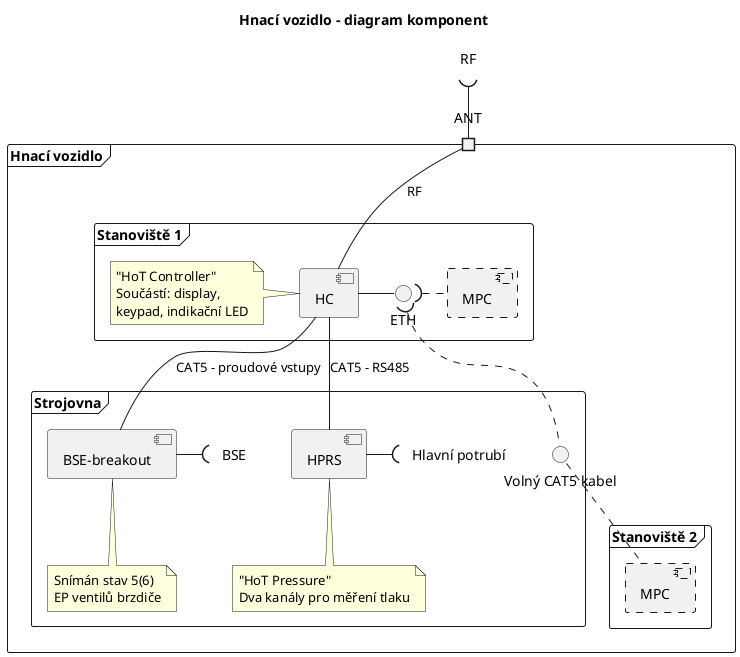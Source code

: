 @startuml
title Hnací vozidlo - diagram komponent
label RF
frame "Hnací vozidlo" {
    portin ANT

    frame Strojovna {
        interface "Volný CAT5 kabel" as i
        component [HPRS]
        note bottom of [HPRS]: "HoT Pressure"\nDva kanály pro měření tlaku
        component [BSE-breakout] as BSEb
        note bottom of BSEb: Snímán stav 5(6)\nEP ventilů brzdiče
        label "BSE"
        label "Hlavní potrubí" as BP
    }

    frame "Stanoviště 1" {
        component [HC]
        interface ETH as ETH1
        note left of [HC]
            "HoT Controller"
            Součástí: display,
            keypad, indikační LED
        end note
        component [MPC] as MPC1 #line.dashed

    }

    frame "Stanoviště 2" {
        component [MPC] as MPC2 #line.dashed
    }
}

[HC] -d- [HPRS]: CAT5 - RS485
[HC] -d- BSEb: CAT5 - proudové vstupy
MPC1 .l.( ETH1
HC -r- ETH1
ETH1 ). i
[HC] -u- ANT: RF
i .d. MPC2


ANT -up-( RF
BSEb -( BSE
[HPRS] -( BP

@enduml